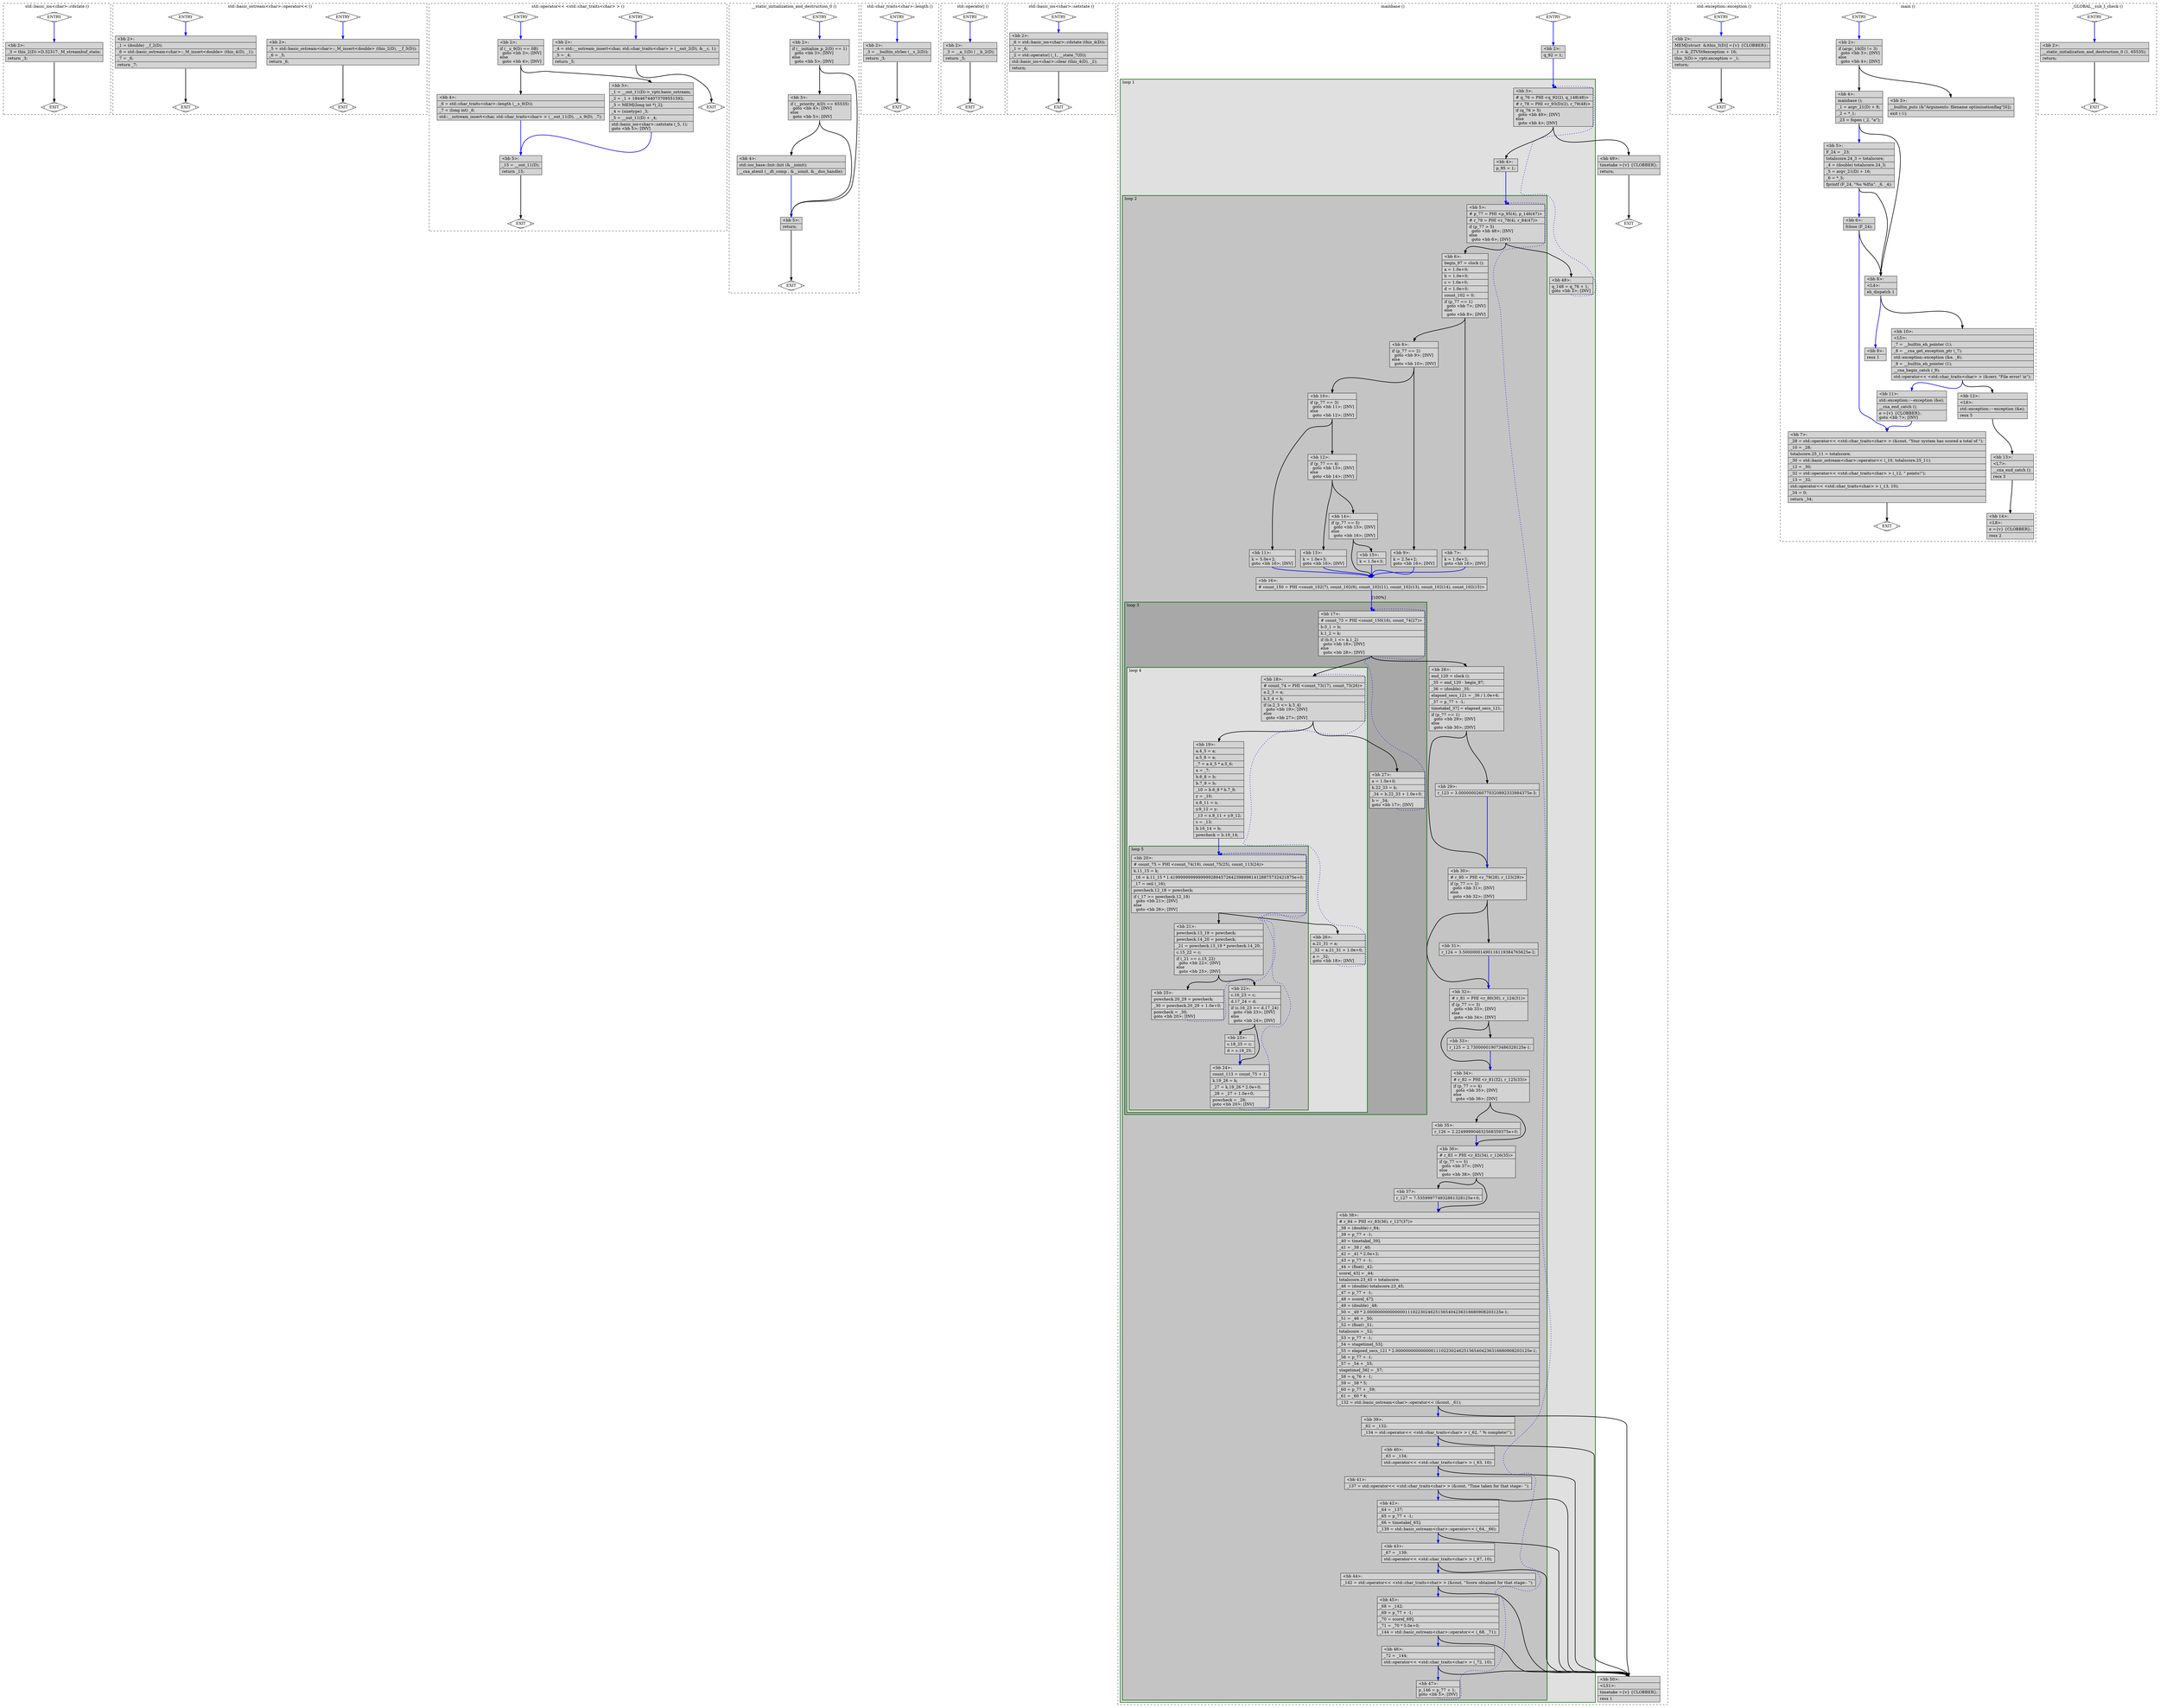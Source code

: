 digraph "benchmark.cpp.027t.fixup_cfg3" {
overlap=false;
subgraph "cluster_std::basic_ios<char>::rdstate" {
	style="dashed";
	color="black";
	label="std::basic_ios<char>::rdstate ()";
	fn_2293_basic_block_0 [shape=Mdiamond,style=filled,fillcolor=white,label="ENTRY"];

	fn_2293_basic_block_1 [shape=Mdiamond,style=filled,fillcolor=white,label="EXIT"];

	fn_2293_basic_block_2 [shape=record,style=filled,fillcolor=lightgrey,label="{\<bb\ 2\>:\l\
|_3\ =\ this_2(D)-\>D.32317._M_streambuf_state;\l\
|return\ _3;\l\
}"];

	fn_2293_basic_block_0:s -> fn_2293_basic_block_2:n [style="solid,bold",color=blue,weight=100,constraint=true];
	fn_2293_basic_block_2:s -> fn_2293_basic_block_1:n [style="solid,bold",color=black,weight=10,constraint=true];
	fn_2293_basic_block_0:s -> fn_2293_basic_block_1:n [style="invis",constraint=true];
}
subgraph "cluster_std::basic_ostream<char>::operator<<" {
	style="dashed";
	color="black";
	label="std::basic_ostream<char>::operator<< ()";
	fn_2148_basic_block_0 [shape=Mdiamond,style=filled,fillcolor=white,label="ENTRY"];

	fn_2148_basic_block_1 [shape=Mdiamond,style=filled,fillcolor=white,label="EXIT"];

	fn_2148_basic_block_2 [shape=record,style=filled,fillcolor=lightgrey,label="{\<bb\ 2\>:\l\
|_5\ =\ std::basic_ostream\<char\>::_M_insert\<double\>\ (this_2(D),\ __f_3(D));\l\
|_6\ =\ _5;\l\
|return\ _6;\l\
}"];

	fn_2148_basic_block_0:s -> fn_2148_basic_block_2:n [style="solid,bold",color=blue,weight=100,constraint=true];
	fn_2148_basic_block_2:s -> fn_2148_basic_block_1:n [style="solid,bold",color=black,weight=10,constraint=true];
	fn_2148_basic_block_0:s -> fn_2148_basic_block_1:n [style="invis",constraint=true];
}
subgraph "cluster_std::basic_ostream<char>::operator<<" {
	style="dashed";
	color="black";
	label="std::basic_ostream<char>::operator<< ()";
	fn_2149_basic_block_0 [shape=Mdiamond,style=filled,fillcolor=white,label="ENTRY"];

	fn_2149_basic_block_1 [shape=Mdiamond,style=filled,fillcolor=white,label="EXIT"];

	fn_2149_basic_block_2 [shape=record,style=filled,fillcolor=lightgrey,label="{\<bb\ 2\>:\l\
|_1\ =\ (double)\ __f_2(D);\l\
|_6\ =\ std::basic_ostream\<char\>::_M_insert\<double\>\ (this_4(D),\ _1);\l\
|_7\ =\ _6;\l\
|return\ _7;\l\
}"];

	fn_2149_basic_block_0:s -> fn_2149_basic_block_2:n [style="solid,bold",color=blue,weight=100,constraint=true];
	fn_2149_basic_block_2:s -> fn_2149_basic_block_1:n [style="solid,bold",color=black,weight=10,constraint=true];
	fn_2149_basic_block_0:s -> fn_2149_basic_block_1:n [style="invis",constraint=true];
}
subgraph "cluster_std::operator<< <std::char_traits<char> >" {
	style="dashed";
	color="black";
	label="std::operator<< <std::char_traits<char> > ()";
	fn_2147_basic_block_0 [shape=Mdiamond,style=filled,fillcolor=white,label="ENTRY"];

	fn_2147_basic_block_1 [shape=Mdiamond,style=filled,fillcolor=white,label="EXIT"];

	fn_2147_basic_block_2 [shape=record,style=filled,fillcolor=lightgrey,label="{\<bb\ 2\>:\l\
|_4\ =\ std::__ostream_insert\<char,\ std::char_traits\<char\>\ \>\ (__out_2(D),\ &__c,\ 1);\l\
|_5\ =\ _4;\l\
|return\ _5;\l\
}"];

	fn_2147_basic_block_0:s -> fn_2147_basic_block_2:n [style="solid,bold",color=blue,weight=100,constraint=true];
	fn_2147_basic_block_2:s -> fn_2147_basic_block_1:n [style="solid,bold",color=black,weight=10,constraint=true];
	fn_2147_basic_block_0:s -> fn_2147_basic_block_1:n [style="invis",constraint=true];
}
subgraph "cluster___static_initialization_and_destruction_0" {
	style="dashed";
	color="black";
	label="__static_initialization_and_destruction_0 ()";
	fn_2396_basic_block_0 [shape=Mdiamond,style=filled,fillcolor=white,label="ENTRY"];

	fn_2396_basic_block_1 [shape=Mdiamond,style=filled,fillcolor=white,label="EXIT"];

	fn_2396_basic_block_2 [shape=record,style=filled,fillcolor=lightgrey,label="{\<bb\ 2\>:\l\
|if\ (__initialize_p_2(D)\ ==\ 1)\l\
\ \ goto\ \<bb\ 3\>;\ [INV]\l\
else\l\
\ \ goto\ \<bb\ 5\>;\ [INV]\l\
}"];

	fn_2396_basic_block_3 [shape=record,style=filled,fillcolor=lightgrey,label="{\<bb\ 3\>:\l\
|if\ (__priority_4(D)\ ==\ 65535)\l\
\ \ goto\ \<bb\ 4\>;\ [INV]\l\
else\l\
\ \ goto\ \<bb\ 5\>;\ [INV]\l\
}"];

	fn_2396_basic_block_4 [shape=record,style=filled,fillcolor=lightgrey,label="{\<bb\ 4\>:\l\
|std::ios_base::Init::Init\ (&__ioinit);\l\
|__cxa_atexit\ (__dt_comp\ ,\ &__ioinit,\ &__dso_handle);\l\
}"];

	fn_2396_basic_block_5 [shape=record,style=filled,fillcolor=lightgrey,label="{\<bb\ 5\>:\l\
|return;\l\
}"];

	fn_2396_basic_block_0:s -> fn_2396_basic_block_2:n [style="solid,bold",color=blue,weight=100,constraint=true];
	fn_2396_basic_block_2:s -> fn_2396_basic_block_3:n [style="solid,bold",color=black,weight=10,constraint=true];
	fn_2396_basic_block_2:s -> fn_2396_basic_block_5:n [style="solid,bold",color=black,weight=10,constraint=true];
	fn_2396_basic_block_3:s -> fn_2396_basic_block_4:n [style="solid,bold",color=black,weight=10,constraint=true];
	fn_2396_basic_block_3:s -> fn_2396_basic_block_5:n [style="solid,bold",color=black,weight=10,constraint=true];
	fn_2396_basic_block_4:s -> fn_2396_basic_block_5:n [style="solid,bold",color=blue,weight=100,constraint=true];
	fn_2396_basic_block_5:s -> fn_2396_basic_block_1:n [style="solid,bold",color=black,weight=10,constraint=true];
	fn_2396_basic_block_0:s -> fn_2396_basic_block_1:n [style="invis",constraint=true];
}
subgraph "cluster_std::char_traits<char>::length" {
	style="dashed";
	color="black";
	label="std::char_traits<char>::length ()";
	fn_397_basic_block_0 [shape=Mdiamond,style=filled,fillcolor=white,label="ENTRY"];

	fn_397_basic_block_1 [shape=Mdiamond,style=filled,fillcolor=white,label="EXIT"];

	fn_397_basic_block_2 [shape=record,style=filled,fillcolor=lightgrey,label="{\<bb\ 2\>:\l\
|_3\ =\ __builtin_strlen\ (__s_2(D));\l\
|return\ _3;\l\
}"];

	fn_397_basic_block_0:s -> fn_397_basic_block_2:n [style="solid,bold",color=blue,weight=100,constraint=true];
	fn_397_basic_block_2:s -> fn_397_basic_block_1:n [style="solid,bold",color=black,weight=10,constraint=true];
	fn_397_basic_block_0:s -> fn_397_basic_block_1:n [style="invis",constraint=true];
}
subgraph "cluster_std::operator|" {
	style="dashed";
	color="black";
	label="std::operator| ()";
	fn_1147_basic_block_0 [shape=Mdiamond,style=filled,fillcolor=white,label="ENTRY"];

	fn_1147_basic_block_1 [shape=Mdiamond,style=filled,fillcolor=white,label="EXIT"];

	fn_1147_basic_block_2 [shape=record,style=filled,fillcolor=lightgrey,label="{\<bb\ 2\>:\l\
|_3\ =\ __a_1(D)\ \|\ __b_2(D);\l\
|return\ _3;\l\
}"];

	fn_1147_basic_block_0:s -> fn_1147_basic_block_2:n [style="solid,bold",color=blue,weight=100,constraint=true];
	fn_1147_basic_block_2:s -> fn_1147_basic_block_1:n [style="solid,bold",color=black,weight=10,constraint=true];
	fn_1147_basic_block_0:s -> fn_1147_basic_block_1:n [style="invis",constraint=true];
}
subgraph "cluster_std::basic_ios<char>::setstate" {
	style="dashed";
	color="black";
	label="std::basic_ios<char>::setstate ()";
	fn_2258_basic_block_0 [shape=Mdiamond,style=filled,fillcolor=white,label="ENTRY"];

	fn_2258_basic_block_1 [shape=Mdiamond,style=filled,fillcolor=white,label="EXIT"];

	fn_2258_basic_block_2 [shape=record,style=filled,fillcolor=lightgrey,label="{\<bb\ 2\>:\l\
|_6\ =\ std::basic_ios\<char\>::rdstate\ (this_4(D));\l\
|_1\ =\ _6;\l\
|_2\ =\ std::operator\|\ (_1,\ __state_7(D));\l\
|std::basic_ios\<char\>::clear\ (this_4(D),\ _2);\l\
|return;\l\
}"];

	fn_2258_basic_block_0:s -> fn_2258_basic_block_2:n [style="solid,bold",color=blue,weight=100,constraint=true];
	fn_2258_basic_block_2:s -> fn_2258_basic_block_1:n [style="solid,bold",color=black,weight=10,constraint=true];
	fn_2258_basic_block_0:s -> fn_2258_basic_block_1:n [style="invis",constraint=true];
}
subgraph "cluster_std::operator<< <std::char_traits<char> >" {
	style="dashed";
	color="black";
	label="std::operator<< <std::char_traits<char> > ()";
	fn_2146_basic_block_0 [shape=Mdiamond,style=filled,fillcolor=white,label="ENTRY"];

	fn_2146_basic_block_1 [shape=Mdiamond,style=filled,fillcolor=white,label="EXIT"];

	fn_2146_basic_block_2 [shape=record,style=filled,fillcolor=lightgrey,label="{\<bb\ 2\>:\l\
|if\ (__s_9(D)\ ==\ 0B)\l\
\ \ goto\ \<bb\ 3\>;\ [INV]\l\
else\l\
\ \ goto\ \<bb\ 4\>;\ [INV]\l\
}"];

	fn_2146_basic_block_3 [shape=record,style=filled,fillcolor=lightgrey,label="{\<bb\ 3\>:\l\
|_1\ =\ __out_11(D)-\>_vptr.basic_ostream;\l\
|_2\ =\ _1\ +\ 18446744073709551592;\l\
|_3\ =\ MEM[(long\ int\ *)_2];\l\
|_4\ =\ (sizetype)\ _3;\l\
|_5\ =\ __out_11(D)\ +\ _4;\l\
|std::basic_ios\<char\>::setstate\ (_5,\ 1);\l\
goto\ \<bb\ 5\>;\ [INV]\l\
}"];

	fn_2146_basic_block_4 [shape=record,style=filled,fillcolor=lightgrey,label="{\<bb\ 4\>:\l\
|_6\ =\ std::char_traits\<char\>::length\ (__s_9(D));\l\
|_7\ =\ (long\ int)\ _6;\l\
|std::__ostream_insert\<char,\ std::char_traits\<char\>\ \>\ (__out_11(D),\ __s_9(D),\ _7);\l\
}"];

	fn_2146_basic_block_5 [shape=record,style=filled,fillcolor=lightgrey,label="{\<bb\ 5\>:\l\
|_15\ =\ __out_11(D);\l\
|return\ _15;\l\
}"];

	fn_2146_basic_block_0:s -> fn_2146_basic_block_2:n [style="solid,bold",color=blue,weight=100,constraint=true];
	fn_2146_basic_block_2:s -> fn_2146_basic_block_3:n [style="solid,bold",color=black,weight=10,constraint=true];
	fn_2146_basic_block_2:s -> fn_2146_basic_block_4:n [style="solid,bold",color=black,weight=10,constraint=true];
	fn_2146_basic_block_3:s -> fn_2146_basic_block_5:n [style="solid,bold",color=blue,weight=100,constraint=true];
	fn_2146_basic_block_4:s -> fn_2146_basic_block_5:n [style="solid,bold",color=blue,weight=100,constraint=true];
	fn_2146_basic_block_5:s -> fn_2146_basic_block_1:n [style="solid,bold",color=black,weight=10,constraint=true];
	fn_2146_basic_block_0:s -> fn_2146_basic_block_1:n [style="invis",constraint=true];
}
subgraph "cluster_mainbase" {
	style="dashed";
	color="black";
	label="mainbase ()";
	subgraph cluster_1888_1 {
	style="filled";
	color="darkgreen";
	fillcolor="grey88";
	label="loop 1";
	labeljust=l;
	penwidth=2;
	subgraph cluster_1888_2 {
	style="filled";
	color="darkgreen";
	fillcolor="grey77";
	label="loop 2";
	labeljust=l;
	penwidth=2;
	subgraph cluster_1888_3 {
	style="filled";
	color="darkgreen";
	fillcolor="grey66";
	label="loop 3";
	labeljust=l;
	penwidth=2;
	subgraph cluster_1888_4 {
	style="filled";
	color="darkgreen";
	fillcolor="grey88";
	label="loop 4";
	labeljust=l;
	penwidth=2;
	subgraph cluster_1888_5 {
	style="filled";
	color="darkgreen";
	fillcolor="grey77";
	label="loop 5";
	labeljust=l;
	penwidth=2;
	fn_1888_basic_block_20 [shape=record,style=filled,fillcolor=lightgrey,label="{\<bb\ 20\>:\l\
|#\ count_75\ =\ PHI\ \<count_74(19),\ count_75(25),\ count_113(24)\>\l\
|k.11_15\ =\ k;\l\
|_16\ =\ k.11_15\ *\ 1.4199999999999999289457264239899814128875732421875e+0;\l\
|_17\ =\ ceil\ (_16);\l\
|powcheck.12_18\ =\ powcheck;\l\
|if\ (_17\ \>=\ powcheck.12_18)\l\
\ \ goto\ \<bb\ 21\>;\ [INV]\l\
else\l\
\ \ goto\ \<bb\ 26\>;\ [INV]\l\
}"];

	fn_1888_basic_block_21 [shape=record,style=filled,fillcolor=lightgrey,label="{\<bb\ 21\>:\l\
|powcheck.13_19\ =\ powcheck;\l\
|powcheck.14_20\ =\ powcheck;\l\
|_21\ =\ powcheck.13_19\ *\ powcheck.14_20;\l\
|c.15_22\ =\ c;\l\
|if\ (_21\ ==\ c.15_22)\l\
\ \ goto\ \<bb\ 22\>;\ [INV]\l\
else\l\
\ \ goto\ \<bb\ 25\>;\ [INV]\l\
}"];

	fn_1888_basic_block_22 [shape=record,style=filled,fillcolor=lightgrey,label="{\<bb\ 22\>:\l\
|c.16_23\ =\ c;\l\
|d.17_24\ =\ d;\l\
|if\ (c.16_23\ \>=\ d.17_24)\l\
\ \ goto\ \<bb\ 23\>;\ [INV]\l\
else\l\
\ \ goto\ \<bb\ 24\>;\ [INV]\l\
}"];

	fn_1888_basic_block_25 [shape=record,style=filled,fillcolor=lightgrey,label="{\<bb\ 25\>:\l\
|powcheck.20_29\ =\ powcheck;\l\
|_30\ =\ powcheck.20_29\ +\ 1.0e+0;\l\
|powcheck\ =\ _30;\l\
goto\ \<bb\ 20\>;\ [INV]\l\
}"];

	fn_1888_basic_block_23 [shape=record,style=filled,fillcolor=lightgrey,label="{\<bb\ 23\>:\l\
|c.18_25\ =\ c;\l\
|d\ =\ c.18_25;\l\
}"];

	fn_1888_basic_block_24 [shape=record,style=filled,fillcolor=lightgrey,label="{\<bb\ 24\>:\l\
|count_113\ =\ count_75\ +\ 1;\l\
|k.19_26\ =\ k;\l\
|_27\ =\ k.19_26\ *\ 2.0e+0;\l\
|_28\ =\ _27\ +\ 1.0e+0;\l\
|powcheck\ =\ _28;\l\
goto\ \<bb\ 20\>;\ [INV]\l\
}"];

	}
	fn_1888_basic_block_18 [shape=record,style=filled,fillcolor=lightgrey,label="{\<bb\ 18\>:\l\
|#\ count_74\ =\ PHI\ \<count_73(17),\ count_75(26)\>\l\
|a.2_3\ =\ a;\l\
|k.3_4\ =\ k;\l\
|if\ (a.2_3\ \<=\ k.3_4)\l\
\ \ goto\ \<bb\ 19\>;\ [INV]\l\
else\l\
\ \ goto\ \<bb\ 27\>;\ [INV]\l\
}"];

	fn_1888_basic_block_19 [shape=record,style=filled,fillcolor=lightgrey,label="{\<bb\ 19\>:\l\
|a.4_5\ =\ a;\l\
|a.5_6\ =\ a;\l\
|_7\ =\ a.4_5\ *\ a.5_6;\l\
|x\ =\ _7;\l\
|b.6_8\ =\ b;\l\
|b.7_9\ =\ b;\l\
|_10\ =\ b.6_8\ *\ b.7_9;\l\
|y\ =\ _10;\l\
|x.8_11\ =\ x;\l\
|y.9_12\ =\ y;\l\
|_13\ =\ x.8_11\ +\ y.9_12;\l\
|c\ =\ _13;\l\
|b.10_14\ =\ b;\l\
|powcheck\ =\ b.10_14;\l\
}"];

	fn_1888_basic_block_26 [shape=record,style=filled,fillcolor=lightgrey,label="{\<bb\ 26\>:\l\
|a.21_31\ =\ a;\l\
|_32\ =\ a.21_31\ +\ 1.0e+0;\l\
|a\ =\ _32;\l\
goto\ \<bb\ 18\>;\ [INV]\l\
}"];

	}
	fn_1888_basic_block_17 [shape=record,style=filled,fillcolor=lightgrey,label="{\<bb\ 17\>:\l\
|#\ count_73\ =\ PHI\ \<count_150(16),\ count_74(27)\>\l\
|b.0_1\ =\ b;\l\
|k.1_2\ =\ k;\l\
|if\ (b.0_1\ \<=\ k.1_2)\l\
\ \ goto\ \<bb\ 18\>;\ [INV]\l\
else\l\
\ \ goto\ \<bb\ 28\>;\ [INV]\l\
}"];

	fn_1888_basic_block_27 [shape=record,style=filled,fillcolor=lightgrey,label="{\<bb\ 27\>:\l\
|a\ =\ 1.0e+0;\l\
|b.22_33\ =\ b;\l\
|_34\ =\ b.22_33\ +\ 1.0e+0;\l\
|b\ =\ _34;\l\
goto\ \<bb\ 17\>;\ [INV]\l\
}"];

	}
	fn_1888_basic_block_5 [shape=record,style=filled,fillcolor=lightgrey,label="{\<bb\ 5\>:\l\
|#\ p_77\ =\ PHI\ \<p_95(4),\ p_146(47)\>\l\
|#\ r_79\ =\ PHI\ \<r_78(4),\ r_84(47)\>\l\
|if\ (p_77\ \>\ 5)\l\
\ \ goto\ \<bb\ 48\>;\ [INV]\l\
else\l\
\ \ goto\ \<bb\ 6\>;\ [INV]\l\
}"];

	fn_1888_basic_block_6 [shape=record,style=filled,fillcolor=lightgrey,label="{\<bb\ 6\>:\l\
|begin_97\ =\ clock\ ();\l\
|a\ =\ 1.0e+0;\l\
|b\ =\ 1.0e+0;\l\
|c\ =\ 1.0e+0;\l\
|d\ =\ 1.0e+0;\l\
|count_102\ =\ 0;\l\
|if\ (p_77\ ==\ 1)\l\
\ \ goto\ \<bb\ 7\>;\ [INV]\l\
else\l\
\ \ goto\ \<bb\ 8\>;\ [INV]\l\
}"];

	fn_1888_basic_block_7 [shape=record,style=filled,fillcolor=lightgrey,label="{\<bb\ 7\>:\l\
|k\ =\ 1.0e+2;\l\
goto\ \<bb\ 16\>;\ [INV]\l\
}"];

	fn_1888_basic_block_8 [shape=record,style=filled,fillcolor=lightgrey,label="{\<bb\ 8\>:\l\
|if\ (p_77\ ==\ 2)\l\
\ \ goto\ \<bb\ 9\>;\ [INV]\l\
else\l\
\ \ goto\ \<bb\ 10\>;\ [INV]\l\
}"];

	fn_1888_basic_block_16 [shape=record,style=filled,fillcolor=lightgrey,label="{\<bb\ 16\>:\l\
|#\ count_150\ =\ PHI\ \<count_102(7),\ count_102(9),\ count_102(11),\ count_102(13),\ count_102(14),\ count_102(15)\>\l\
}"];

	fn_1888_basic_block_9 [shape=record,style=filled,fillcolor=lightgrey,label="{\<bb\ 9\>:\l\
|k\ =\ 2.5e+2;\l\
goto\ \<bb\ 16\>;\ [INV]\l\
}"];

	fn_1888_basic_block_10 [shape=record,style=filled,fillcolor=lightgrey,label="{\<bb\ 10\>:\l\
|if\ (p_77\ ==\ 3)\l\
\ \ goto\ \<bb\ 11\>;\ [INV]\l\
else\l\
\ \ goto\ \<bb\ 12\>;\ [INV]\l\
}"];

	fn_1888_basic_block_11 [shape=record,style=filled,fillcolor=lightgrey,label="{\<bb\ 11\>:\l\
|k\ =\ 5.0e+2;\l\
goto\ \<bb\ 16\>;\ [INV]\l\
}"];

	fn_1888_basic_block_12 [shape=record,style=filled,fillcolor=lightgrey,label="{\<bb\ 12\>:\l\
|if\ (p_77\ ==\ 4)\l\
\ \ goto\ \<bb\ 13\>;\ [INV]\l\
else\l\
\ \ goto\ \<bb\ 14\>;\ [INV]\l\
}"];

	fn_1888_basic_block_28 [shape=record,style=filled,fillcolor=lightgrey,label="{\<bb\ 28\>:\l\
|end_120\ =\ clock\ ();\l\
|_35\ =\ end_120\ -\ begin_97;\l\
|_36\ =\ (double)\ _35;\l\
|elapsed_secs_121\ =\ _36\ /\ 1.0e+6;\l\
|_37\ =\ p_77\ +\ -1;\l\
|timetake[_37]\ =\ elapsed_secs_121;\l\
|if\ (p_77\ ==\ 1)\l\
\ \ goto\ \<bb\ 29\>;\ [INV]\l\
else\l\
\ \ goto\ \<bb\ 30\>;\ [INV]\l\
}"];

	fn_1888_basic_block_13 [shape=record,style=filled,fillcolor=lightgrey,label="{\<bb\ 13\>:\l\
|k\ =\ 1.0e+3;\l\
goto\ \<bb\ 16\>;\ [INV]\l\
}"];

	fn_1888_basic_block_14 [shape=record,style=filled,fillcolor=lightgrey,label="{\<bb\ 14\>:\l\
|if\ (p_77\ ==\ 5)\l\
\ \ goto\ \<bb\ 15\>;\ [INV]\l\
else\l\
\ \ goto\ \<bb\ 16\>;\ [INV]\l\
}"];

	fn_1888_basic_block_29 [shape=record,style=filled,fillcolor=lightgrey,label="{\<bb\ 29\>:\l\
|r_123\ =\ 3.0000000260770320892333984375e-3;\l\
}"];

	fn_1888_basic_block_30 [shape=record,style=filled,fillcolor=lightgrey,label="{\<bb\ 30\>:\l\
|#\ r_80\ =\ PHI\ \<r_79(28),\ r_123(29)\>\l\
|if\ (p_77\ ==\ 2)\l\
\ \ goto\ \<bb\ 31\>;\ [INV]\l\
else\l\
\ \ goto\ \<bb\ 32\>;\ [INV]\l\
}"];

	fn_1888_basic_block_15 [shape=record,style=filled,fillcolor=lightgrey,label="{\<bb\ 15\>:\l\
|k\ =\ 1.5e+3;\l\
}"];

	fn_1888_basic_block_31 [shape=record,style=filled,fillcolor=lightgrey,label="{\<bb\ 31\>:\l\
|r_124\ =\ 3.50000001490116119384765625e-2;\l\
}"];

	fn_1888_basic_block_32 [shape=record,style=filled,fillcolor=lightgrey,label="{\<bb\ 32\>:\l\
|#\ r_81\ =\ PHI\ \<r_80(30),\ r_124(31)\>\l\
|if\ (p_77\ ==\ 3)\l\
\ \ goto\ \<bb\ 33\>;\ [INV]\l\
else\l\
\ \ goto\ \<bb\ 34\>;\ [INV]\l\
}"];

	fn_1888_basic_block_33 [shape=record,style=filled,fillcolor=lightgrey,label="{\<bb\ 33\>:\l\
|r_125\ =\ 2.730000019073486328125e-1;\l\
}"];

	fn_1888_basic_block_34 [shape=record,style=filled,fillcolor=lightgrey,label="{\<bb\ 34\>:\l\
|#\ r_82\ =\ PHI\ \<r_81(32),\ r_125(33)\>\l\
|if\ (p_77\ ==\ 4)\l\
\ \ goto\ \<bb\ 35\>;\ [INV]\l\
else\l\
\ \ goto\ \<bb\ 36\>;\ [INV]\l\
}"];

	fn_1888_basic_block_35 [shape=record,style=filled,fillcolor=lightgrey,label="{\<bb\ 35\>:\l\
|r_126\ =\ 2.224999904632568359375e+0;\l\
}"];

	fn_1888_basic_block_36 [shape=record,style=filled,fillcolor=lightgrey,label="{\<bb\ 36\>:\l\
|#\ r_83\ =\ PHI\ \<r_82(34),\ r_126(35)\>\l\
|if\ (p_77\ ==\ 5)\l\
\ \ goto\ \<bb\ 37\>;\ [INV]\l\
else\l\
\ \ goto\ \<bb\ 38\>;\ [INV]\l\
}"];

	fn_1888_basic_block_37 [shape=record,style=filled,fillcolor=lightgrey,label="{\<bb\ 37\>:\l\
|r_127\ =\ 7.535999774932861328125e+0;\l\
}"];

	fn_1888_basic_block_38 [shape=record,style=filled,fillcolor=lightgrey,label="{\<bb\ 38\>:\l\
|#\ r_84\ =\ PHI\ \<r_83(36),\ r_127(37)\>\l\
|_38\ =\ (double)\ r_84;\l\
|_39\ =\ p_77\ +\ -1;\l\
|_40\ =\ timetake[_39];\l\
|_41\ =\ _38\ /\ _40;\l\
|_42\ =\ _41\ *\ 2.0e+2;\l\
|_43\ =\ p_77\ +\ -1;\l\
|_44\ =\ (float)\ _42;\l\
|score[_43]\ =\ _44;\l\
|totalscore.23_45\ =\ totalscore;\l\
|_46\ =\ (double)\ totalscore.23_45;\l\
|_47\ =\ p_77\ +\ -1;\l\
|_48\ =\ score[_47];\l\
|_49\ =\ (double)\ _48;\l\
|_50\ =\ _49\ *\ 2.00000000000000011102230246251565404236316680908203125e-1;\l\
|_51\ =\ _46\ +\ _50;\l\
|_52\ =\ (float)\ _51;\l\
|totalscore\ =\ _52;\l\
|_53\ =\ p_77\ +\ -1;\l\
|_54\ =\ stagetime[_53];\l\
|_55\ =\ elapsed_secs_121\ *\ 2.00000000000000011102230246251565404236316680908203125e-1;\l\
|_56\ =\ p_77\ +\ -1;\l\
|_57\ =\ _54\ +\ _55;\l\
|stagetime[_56]\ =\ _57;\l\
|_58\ =\ q_76\ +\ -1;\l\
|_59\ =\ _58\ *\ 5;\l\
|_60\ =\ p_77\ +\ _59;\l\
|_61\ =\ _60\ *\ 4;\l\
|_132\ =\ std::basic_ostream\<char\>::operator\<\<\ (&cout,\ _61);\l\
}"];

	fn_1888_basic_block_39 [shape=record,style=filled,fillcolor=lightgrey,label="{\<bb\ 39\>:\l\
|_62\ =\ _132;\l\
|_134\ =\ std::operator\<\<\ \<std::char_traits\<char\>\ \>\ (_62,\ \"\ %\ complete!\");\l\
}"];

	fn_1888_basic_block_40 [shape=record,style=filled,fillcolor=lightgrey,label="{\<bb\ 40\>:\l\
|_63\ =\ _134;\l\
|std::operator\<\<\ \<std::char_traits\<char\>\ \>\ (_63,\ 10);\l\
}"];

	fn_1888_basic_block_41 [shape=record,style=filled,fillcolor=lightgrey,label="{\<bb\ 41\>:\l\
|_137\ =\ std::operator\<\<\ \<std::char_traits\<char\>\ \>\ (&cout,\ \"Time\ taken\ for\ that\ stage:-\ \");\l\
}"];

	fn_1888_basic_block_42 [shape=record,style=filled,fillcolor=lightgrey,label="{\<bb\ 42\>:\l\
|_64\ =\ _137;\l\
|_65\ =\ p_77\ +\ -1;\l\
|_66\ =\ timetake[_65];\l\
|_139\ =\ std::basic_ostream\<char\>::operator\<\<\ (_64,\ _66);\l\
}"];

	fn_1888_basic_block_43 [shape=record,style=filled,fillcolor=lightgrey,label="{\<bb\ 43\>:\l\
|_67\ =\ _139;\l\
|std::operator\<\<\ \<std::char_traits\<char\>\ \>\ (_67,\ 10);\l\
}"];

	fn_1888_basic_block_44 [shape=record,style=filled,fillcolor=lightgrey,label="{\<bb\ 44\>:\l\
|_142\ =\ std::operator\<\<\ \<std::char_traits\<char\>\ \>\ (&cout,\ \"Score\ obtained\ for\ that\ stage:-\ \");\l\
}"];

	fn_1888_basic_block_45 [shape=record,style=filled,fillcolor=lightgrey,label="{\<bb\ 45\>:\l\
|_68\ =\ _142;\l\
|_69\ =\ p_77\ +\ -1;\l\
|_70\ =\ score[_69];\l\
|_71\ =\ _70\ *\ 5.0e+0;\l\
|_144\ =\ std::basic_ostream\<char\>::operator\<\<\ (_68,\ _71);\l\
}"];

	fn_1888_basic_block_46 [shape=record,style=filled,fillcolor=lightgrey,label="{\<bb\ 46\>:\l\
|_72\ =\ _144;\l\
|std::operator\<\<\ \<std::char_traits\<char\>\ \>\ (_72,\ 10);\l\
}"];

	fn_1888_basic_block_47 [shape=record,style=filled,fillcolor=lightgrey,label="{\<bb\ 47\>:\l\
|p_146\ =\ p_77\ +\ 1;\l\
goto\ \<bb\ 5\>;\ [INV]\l\
}"];

	}
	fn_1888_basic_block_3 [shape=record,style=filled,fillcolor=lightgrey,label="{\<bb\ 3\>:\l\
|#\ q_76\ =\ PHI\ \<q_92(2),\ q_148(48)\>\l\
|#\ r_78\ =\ PHI\ \<r_93(D)(2),\ r_79(48)\>\l\
|if\ (q_76\ \>\ 5)\l\
\ \ goto\ \<bb\ 49\>;\ [INV]\l\
else\l\
\ \ goto\ \<bb\ 4\>;\ [INV]\l\
}"];

	fn_1888_basic_block_4 [shape=record,style=filled,fillcolor=lightgrey,label="{\<bb\ 4\>:\l\
|p_95\ =\ 1;\l\
}"];

	fn_1888_basic_block_48 [shape=record,style=filled,fillcolor=lightgrey,label="{\<bb\ 48\>:\l\
|q_148\ =\ q_76\ +\ 1;\l\
goto\ \<bb\ 3\>;\ [INV]\l\
}"];

	}
	fn_1888_basic_block_0 [shape=Mdiamond,style=filled,fillcolor=white,label="ENTRY"];

	fn_1888_basic_block_1 [shape=Mdiamond,style=filled,fillcolor=white,label="EXIT"];

	fn_1888_basic_block_2 [shape=record,style=filled,fillcolor=lightgrey,label="{\<bb\ 2\>:\l\
|q_92\ =\ 1;\l\
}"];

	fn_1888_basic_block_49 [shape=record,style=filled,fillcolor=lightgrey,label="{\<bb\ 49\>:\l\
|timetake\ =\{v\}\ \{CLOBBER\};\l\
|return;\l\
}"];

	fn_1888_basic_block_50 [shape=record,style=filled,fillcolor=lightgrey,label="{\<bb\ 50\>:\l\
|\<L51\>:\l\
|timetake\ =\{v\}\ \{CLOBBER\};\l\
|resx\ 1\l\
}"];

	fn_1888_basic_block_0:s -> fn_1888_basic_block_2:n [style="solid,bold",color=blue,weight=100,constraint=true];
	fn_1888_basic_block_2:s -> fn_1888_basic_block_3:n [style="solid,bold",color=blue,weight=100,constraint=true];
	fn_1888_basic_block_3:s -> fn_1888_basic_block_49:n [style="solid,bold",color=black,weight=10,constraint=true];
	fn_1888_basic_block_3:s -> fn_1888_basic_block_4:n [style="solid,bold",color=black,weight=10,constraint=true];
	fn_1888_basic_block_4:s -> fn_1888_basic_block_5:n [style="solid,bold",color=blue,weight=100,constraint=true];
	fn_1888_basic_block_5:s -> fn_1888_basic_block_48:n [style="solid,bold",color=black,weight=10,constraint=true];
	fn_1888_basic_block_5:s -> fn_1888_basic_block_6:n [style="solid,bold",color=black,weight=10,constraint=true];
	fn_1888_basic_block_6:s -> fn_1888_basic_block_7:n [style="solid,bold",color=black,weight=10,constraint=true];
	fn_1888_basic_block_6:s -> fn_1888_basic_block_8:n [style="solid,bold",color=black,weight=10,constraint=true];
	fn_1888_basic_block_7:s -> fn_1888_basic_block_16:n [style="solid,bold",color=blue,weight=100,constraint=true];
	fn_1888_basic_block_8:s -> fn_1888_basic_block_9:n [style="solid,bold",color=black,weight=10,constraint=true];
	fn_1888_basic_block_8:s -> fn_1888_basic_block_10:n [style="solid,bold",color=black,weight=10,constraint=true];
	fn_1888_basic_block_9:s -> fn_1888_basic_block_16:n [style="solid,bold",color=blue,weight=100,constraint=true];
	fn_1888_basic_block_10:s -> fn_1888_basic_block_11:n [style="solid,bold",color=black,weight=10,constraint=true];
	fn_1888_basic_block_10:s -> fn_1888_basic_block_12:n [style="solid,bold",color=black,weight=10,constraint=true];
	fn_1888_basic_block_11:s -> fn_1888_basic_block_16:n [style="solid,bold",color=blue,weight=100,constraint=true];
	fn_1888_basic_block_12:s -> fn_1888_basic_block_13:n [style="solid,bold",color=black,weight=10,constraint=true];
	fn_1888_basic_block_12:s -> fn_1888_basic_block_14:n [style="solid,bold",color=black,weight=10,constraint=true];
	fn_1888_basic_block_13:s -> fn_1888_basic_block_16:n [style="solid,bold",color=blue,weight=100,constraint=true];
	fn_1888_basic_block_14:s -> fn_1888_basic_block_15:n [style="solid,bold",color=black,weight=10,constraint=true];
	fn_1888_basic_block_14:s -> fn_1888_basic_block_16:n [style="solid,bold",color=black,weight=10,constraint=true];
	fn_1888_basic_block_15:s -> fn_1888_basic_block_16:n [style="solid,bold",color=blue,weight=100,constraint=true];
	fn_1888_basic_block_16:s -> fn_1888_basic_block_17:n [style="solid,bold",color=blue,weight=100,constraint=true,label="[100%]"];
	fn_1888_basic_block_17:s -> fn_1888_basic_block_18:n [style="solid,bold",color=black,weight=10,constraint=true];
	fn_1888_basic_block_17:s -> fn_1888_basic_block_28:n [style="solid,bold",color=black,weight=10,constraint=true];
	fn_1888_basic_block_18:s -> fn_1888_basic_block_19:n [style="solid,bold",color=black,weight=10,constraint=true];
	fn_1888_basic_block_18:s -> fn_1888_basic_block_27:n [style="solid,bold",color=black,weight=10,constraint=true];
	fn_1888_basic_block_19:s -> fn_1888_basic_block_20:n [style="solid,bold",color=blue,weight=100,constraint=true];
	fn_1888_basic_block_20:s -> fn_1888_basic_block_21:n [style="solid,bold",color=black,weight=10,constraint=true];
	fn_1888_basic_block_20:s -> fn_1888_basic_block_26:n [style="solid,bold",color=black,weight=10,constraint=true];
	fn_1888_basic_block_21:s -> fn_1888_basic_block_22:n [style="solid,bold",color=black,weight=10,constraint=true];
	fn_1888_basic_block_21:s -> fn_1888_basic_block_25:n [style="solid,bold",color=black,weight=10,constraint=true];
	fn_1888_basic_block_22:s -> fn_1888_basic_block_23:n [style="solid,bold",color=black,weight=10,constraint=true];
	fn_1888_basic_block_22:s -> fn_1888_basic_block_24:n [style="solid,bold",color=black,weight=10,constraint=true];
	fn_1888_basic_block_23:s -> fn_1888_basic_block_24:n [style="solid,bold",color=blue,weight=100,constraint=true];
	fn_1888_basic_block_24:s -> fn_1888_basic_block_20:n [style="dotted,bold",color=blue,weight=10,constraint=false];
	fn_1888_basic_block_25:s -> fn_1888_basic_block_20:n [style="dotted,bold",color=blue,weight=10,constraint=false];
	fn_1888_basic_block_26:s -> fn_1888_basic_block_18:n [style="dotted,bold",color=blue,weight=10,constraint=false];
	fn_1888_basic_block_27:s -> fn_1888_basic_block_17:n [style="dotted,bold",color=blue,weight=10,constraint=false];
	fn_1888_basic_block_28:s -> fn_1888_basic_block_29:n [style="solid,bold",color=black,weight=10,constraint=true];
	fn_1888_basic_block_28:s -> fn_1888_basic_block_30:n [style="solid,bold",color=black,weight=10,constraint=true];
	fn_1888_basic_block_29:s -> fn_1888_basic_block_30:n [style="solid,bold",color=blue,weight=100,constraint=true];
	fn_1888_basic_block_30:s -> fn_1888_basic_block_31:n [style="solid,bold",color=black,weight=10,constraint=true];
	fn_1888_basic_block_30:s -> fn_1888_basic_block_32:n [style="solid,bold",color=black,weight=10,constraint=true];
	fn_1888_basic_block_31:s -> fn_1888_basic_block_32:n [style="solid,bold",color=blue,weight=100,constraint=true];
	fn_1888_basic_block_32:s -> fn_1888_basic_block_33:n [style="solid,bold",color=black,weight=10,constraint=true];
	fn_1888_basic_block_32:s -> fn_1888_basic_block_34:n [style="solid,bold",color=black,weight=10,constraint=true];
	fn_1888_basic_block_33:s -> fn_1888_basic_block_34:n [style="solid,bold",color=blue,weight=100,constraint=true];
	fn_1888_basic_block_34:s -> fn_1888_basic_block_35:n [style="solid,bold",color=black,weight=10,constraint=true];
	fn_1888_basic_block_34:s -> fn_1888_basic_block_36:n [style="solid,bold",color=black,weight=10,constraint=true];
	fn_1888_basic_block_35:s -> fn_1888_basic_block_36:n [style="solid,bold",color=blue,weight=100,constraint=true];
	fn_1888_basic_block_36:s -> fn_1888_basic_block_37:n [style="solid,bold",color=black,weight=10,constraint=true];
	fn_1888_basic_block_36:s -> fn_1888_basic_block_38:n [style="solid,bold",color=black,weight=10,constraint=true];
	fn_1888_basic_block_37:s -> fn_1888_basic_block_38:n [style="solid,bold",color=blue,weight=100,constraint=true];
	fn_1888_basic_block_38:s -> fn_1888_basic_block_50:n [style="solid,bold",color=black,weight=10,constraint=true];
	fn_1888_basic_block_38:s -> fn_1888_basic_block_39:n [style="solid,bold",color=blue,weight=100,constraint=true];
	fn_1888_basic_block_39:s -> fn_1888_basic_block_50:n [style="solid,bold",color=black,weight=10,constraint=true];
	fn_1888_basic_block_39:s -> fn_1888_basic_block_40:n [style="solid,bold",color=blue,weight=100,constraint=true];
	fn_1888_basic_block_40:s -> fn_1888_basic_block_50:n [style="solid,bold",color=black,weight=10,constraint=true];
	fn_1888_basic_block_40:s -> fn_1888_basic_block_41:n [style="solid,bold",color=blue,weight=100,constraint=true];
	fn_1888_basic_block_41:s -> fn_1888_basic_block_50:n [style="solid,bold",color=black,weight=10,constraint=true];
	fn_1888_basic_block_41:s -> fn_1888_basic_block_42:n [style="solid,bold",color=blue,weight=100,constraint=true];
	fn_1888_basic_block_42:s -> fn_1888_basic_block_50:n [style="solid,bold",color=black,weight=10,constraint=true];
	fn_1888_basic_block_42:s -> fn_1888_basic_block_43:n [style="solid,bold",color=blue,weight=100,constraint=true];
	fn_1888_basic_block_43:s -> fn_1888_basic_block_50:n [style="solid,bold",color=black,weight=10,constraint=true];
	fn_1888_basic_block_43:s -> fn_1888_basic_block_44:n [style="solid,bold",color=blue,weight=100,constraint=true];
	fn_1888_basic_block_44:s -> fn_1888_basic_block_50:n [style="solid,bold",color=black,weight=10,constraint=true];
	fn_1888_basic_block_44:s -> fn_1888_basic_block_45:n [style="solid,bold",color=blue,weight=100,constraint=true];
	fn_1888_basic_block_45:s -> fn_1888_basic_block_50:n [style="solid,bold",color=black,weight=10,constraint=true];
	fn_1888_basic_block_45:s -> fn_1888_basic_block_46:n [style="solid,bold",color=blue,weight=100,constraint=true];
	fn_1888_basic_block_46:s -> fn_1888_basic_block_50:n [style="solid,bold",color=black,weight=10,constraint=true];
	fn_1888_basic_block_46:s -> fn_1888_basic_block_47:n [style="solid,bold",color=blue,weight=100,constraint=true];
	fn_1888_basic_block_47:s -> fn_1888_basic_block_5:n [style="dotted,bold",color=blue,weight=10,constraint=false];
	fn_1888_basic_block_48:s -> fn_1888_basic_block_3:n [style="dotted,bold",color=blue,weight=10,constraint=false];
	fn_1888_basic_block_49:s -> fn_1888_basic_block_1:n [style="solid,bold",color=black,weight=10,constraint=true];
	fn_1888_basic_block_0:s -> fn_1888_basic_block_1:n [style="invis",constraint=true];
}
subgraph "cluster_std::exception::exception" {
	style="dashed";
	color="black";
	label="std::exception::exception ()";
	fn_1891_basic_block_0 [shape=Mdiamond,style=filled,fillcolor=white,label="ENTRY"];

	fn_1891_basic_block_1 [shape=Mdiamond,style=filled,fillcolor=white,label="EXIT"];

	fn_1891_basic_block_2 [shape=record,style=filled,fillcolor=lightgrey,label="{\<bb\ 2\>:\l\
|MEM[(struct\ \ &)this_3(D)]\ =\{v\}\ \{CLOBBER\};\l\
|_1\ =\ &_ZTVSt9exception\ +\ 16;\l\
|this_3(D)-\>_vptr.exception\ =\ _1;\l\
|return;\l\
}"];

	fn_1891_basic_block_0:s -> fn_1891_basic_block_2:n [style="solid,bold",color=blue,weight=100,constraint=true];
	fn_1891_basic_block_2:s -> fn_1891_basic_block_1:n [style="solid,bold",color=black,weight=10,constraint=true];
	fn_1891_basic_block_0:s -> fn_1891_basic_block_1:n [style="invis",constraint=true];
}
subgraph "cluster_main" {
	style="dashed";
	color="black";
	label="main ()";
	fn_1889_basic_block_0 [shape=Mdiamond,style=filled,fillcolor=white,label="ENTRY"];

	fn_1889_basic_block_1 [shape=Mdiamond,style=filled,fillcolor=white,label="EXIT"];

	fn_1889_basic_block_2 [shape=record,style=filled,fillcolor=lightgrey,label="{\<bb\ 2\>:\l\
|if\ (argc_16(D)\ !=\ 3)\l\
\ \ goto\ \<bb\ 3\>;\ [INV]\l\
else\l\
\ \ goto\ \<bb\ 4\>;\ [INV]\l\
}"];

	fn_1889_basic_block_3 [shape=record,style=filled,fillcolor=lightgrey,label="{\<bb\ 3\>:\l\
|__builtin_puts\ (&\"Arguments:\ filename\ optimisationflag\"[0]);\l\
|exit\ (-1);\l\
}"];

	fn_1889_basic_block_4 [shape=record,style=filled,fillcolor=lightgrey,label="{\<bb\ 4\>:\l\
|mainbase\ ();\l\
|_1\ =\ argv_21(D)\ +\ 8;\l\
|_2\ =\ *_1;\l\
|_23\ =\ fopen\ (_2,\ \"a\");\l\
}"];

	fn_1889_basic_block_5 [shape=record,style=filled,fillcolor=lightgrey,label="{\<bb\ 5\>:\l\
|F_24\ =\ _23;\l\
|totalscore.24_3\ =\ totalscore;\l\
|_4\ =\ (double)\ totalscore.24_3;\l\
|_5\ =\ argv_21(D)\ +\ 16;\l\
|_6\ =\ *_5;\l\
|fprintf\ (F_24,\ \"%s\ %lf\\n\",\ _6,\ _4);\l\
}"];

	fn_1889_basic_block_6 [shape=record,style=filled,fillcolor=lightgrey,label="{\<bb\ 6\>:\l\
|fclose\ (F_24);\l\
}"];

	fn_1889_basic_block_7 [shape=record,style=filled,fillcolor=lightgrey,label="{\<bb\ 7\>:\l\
|_28\ =\ std::operator\<\<\ \<std::char_traits\<char\>\ \>\ (&cout,\ \"Your\ system\ has\ scored\ a\ total\ of\ \");\l\
|_10\ =\ _28;\l\
|totalscore.25_11\ =\ totalscore;\l\
|_30\ =\ std::basic_ostream\<char\>::operator\<\<\ (_10,\ totalscore.25_11);\l\
|_12\ =\ _30;\l\
|_32\ =\ std::operator\<\<\ \<std::char_traits\<char\>\ \>\ (_12,\ \"\ points!\");\l\
|_13\ =\ _32;\l\
|std::operator\<\<\ \<std::char_traits\<char\>\ \>\ (_13,\ 10);\l\
|_34\ =\ 0;\l\
|return\ _34;\l\
}"];

	fn_1889_basic_block_8 [shape=record,style=filled,fillcolor=lightgrey,label="{\<bb\ 8\>:\l\
|\<L4\>:\l\
|eh_dispatch\ 1\l\
}"];

	fn_1889_basic_block_9 [shape=record,style=filled,fillcolor=lightgrey,label="{\<bb\ 9\>:\l\
|resx\ 1\l\
}"];

	fn_1889_basic_block_10 [shape=record,style=filled,fillcolor=lightgrey,label="{\<bb\ 10\>:\l\
|\<L5\>:\l\
|_7\ =\ __builtin_eh_pointer\ (1);\l\
|_8\ =\ __cxa_get_exception_ptr\ (_7);\l\
|std::exception::exception\ (&e,\ _8);\l\
|_9\ =\ __builtin_eh_pointer\ (1);\l\
|__cxa_begin_catch\ (_9);\l\
|std::operator\<\<\ \<std::char_traits\<char\>\ \>\ (&cerr,\ \"File\ error!\ \\n\");\l\
}"];

	fn_1889_basic_block_11 [shape=record,style=filled,fillcolor=lightgrey,label="{\<bb\ 11\>:\l\
|std::exception::~exception\ (&e);\l\
|__cxa_end_catch\ ();\l\
|e\ =\{v\}\ \{CLOBBER\};\l\
goto\ \<bb\ 7\>;\ [INV]\l\
}"];

	fn_1889_basic_block_12 [shape=record,style=filled,fillcolor=lightgrey,label="{\<bb\ 12\>:\l\
|\<L6\>:\l\
|std::exception::~exception\ (&e);\l\
|resx\ 5\l\
}"];

	fn_1889_basic_block_13 [shape=record,style=filled,fillcolor=lightgrey,label="{\<bb\ 13\>:\l\
|\<L7\>:\l\
|__cxa_end_catch\ ();\l\
|resx\ 3\l\
}"];

	fn_1889_basic_block_14 [shape=record,style=filled,fillcolor=lightgrey,label="{\<bb\ 14\>:\l\
|\<L8\>:\l\
|e\ =\{v\}\ \{CLOBBER\};\l\
|resx\ 2\l\
}"];

	fn_1889_basic_block_0:s -> fn_1889_basic_block_2:n [style="solid,bold",color=blue,weight=100,constraint=true];
	fn_1889_basic_block_2:s -> fn_1889_basic_block_3:n [style="solid,bold",color=black,weight=10,constraint=true];
	fn_1889_basic_block_2:s -> fn_1889_basic_block_4:n [style="solid,bold",color=black,weight=10,constraint=true];
	fn_1889_basic_block_4:s -> fn_1889_basic_block_8:n [style="solid,bold",color=black,weight=10,constraint=true];
	fn_1889_basic_block_4:s -> fn_1889_basic_block_5:n [style="solid,bold",color=blue,weight=100,constraint=true];
	fn_1889_basic_block_5:s -> fn_1889_basic_block_8:n [style="solid,bold",color=black,weight=10,constraint=true];
	fn_1889_basic_block_5:s -> fn_1889_basic_block_6:n [style="solid,bold",color=blue,weight=100,constraint=true];
	fn_1889_basic_block_6:s -> fn_1889_basic_block_8:n [style="solid,bold",color=black,weight=10,constraint=true];
	fn_1889_basic_block_6:s -> fn_1889_basic_block_7:n [style="solid,bold",color=blue,weight=100,constraint=true];
	fn_1889_basic_block_7:s -> fn_1889_basic_block_1:n [style="solid,bold",color=black,weight=10,constraint=true];
	fn_1889_basic_block_8:s -> fn_1889_basic_block_10:n [style="solid,bold",color=black,weight=10,constraint=true];
	fn_1889_basic_block_8:s -> fn_1889_basic_block_9:n [style="solid,bold",color=blue,weight=100,constraint=true];
	fn_1889_basic_block_10:s -> fn_1889_basic_block_12:n [style="solid,bold",color=black,weight=10,constraint=true];
	fn_1889_basic_block_10:s -> fn_1889_basic_block_11:n [style="solid,bold",color=blue,weight=100,constraint=true];
	fn_1889_basic_block_11:s -> fn_1889_basic_block_7:n [style="solid,bold",color=blue,weight=100,constraint=true];
	fn_1889_basic_block_12:s -> fn_1889_basic_block_13:n [style="solid,bold",color=black,weight=10,constraint=true];
	fn_1889_basic_block_13:s -> fn_1889_basic_block_14:n [style="solid,bold",color=black,weight=10,constraint=true];
	fn_1889_basic_block_0:s -> fn_1889_basic_block_1:n [style="invis",constraint=true];
}
subgraph "cluster__GLOBAL__sub_I_check" {
	style="dashed";
	color="black";
	label="_GLOBAL__sub_I_check ()";
	fn_2397_basic_block_0 [shape=Mdiamond,style=filled,fillcolor=white,label="ENTRY"];

	fn_2397_basic_block_1 [shape=Mdiamond,style=filled,fillcolor=white,label="EXIT"];

	fn_2397_basic_block_2 [shape=record,style=filled,fillcolor=lightgrey,label="{\<bb\ 2\>:\l\
|__static_initialization_and_destruction_0\ (1,\ 65535);\l\
|return;\l\
}"];

	fn_2397_basic_block_0:s -> fn_2397_basic_block_2:n [style="solid,bold",color=blue,weight=100,constraint=true];
	fn_2397_basic_block_2:s -> fn_2397_basic_block_1:n [style="solid,bold",color=black,weight=10,constraint=true];
	fn_2397_basic_block_0:s -> fn_2397_basic_block_1:n [style="invis",constraint=true];
}
}
